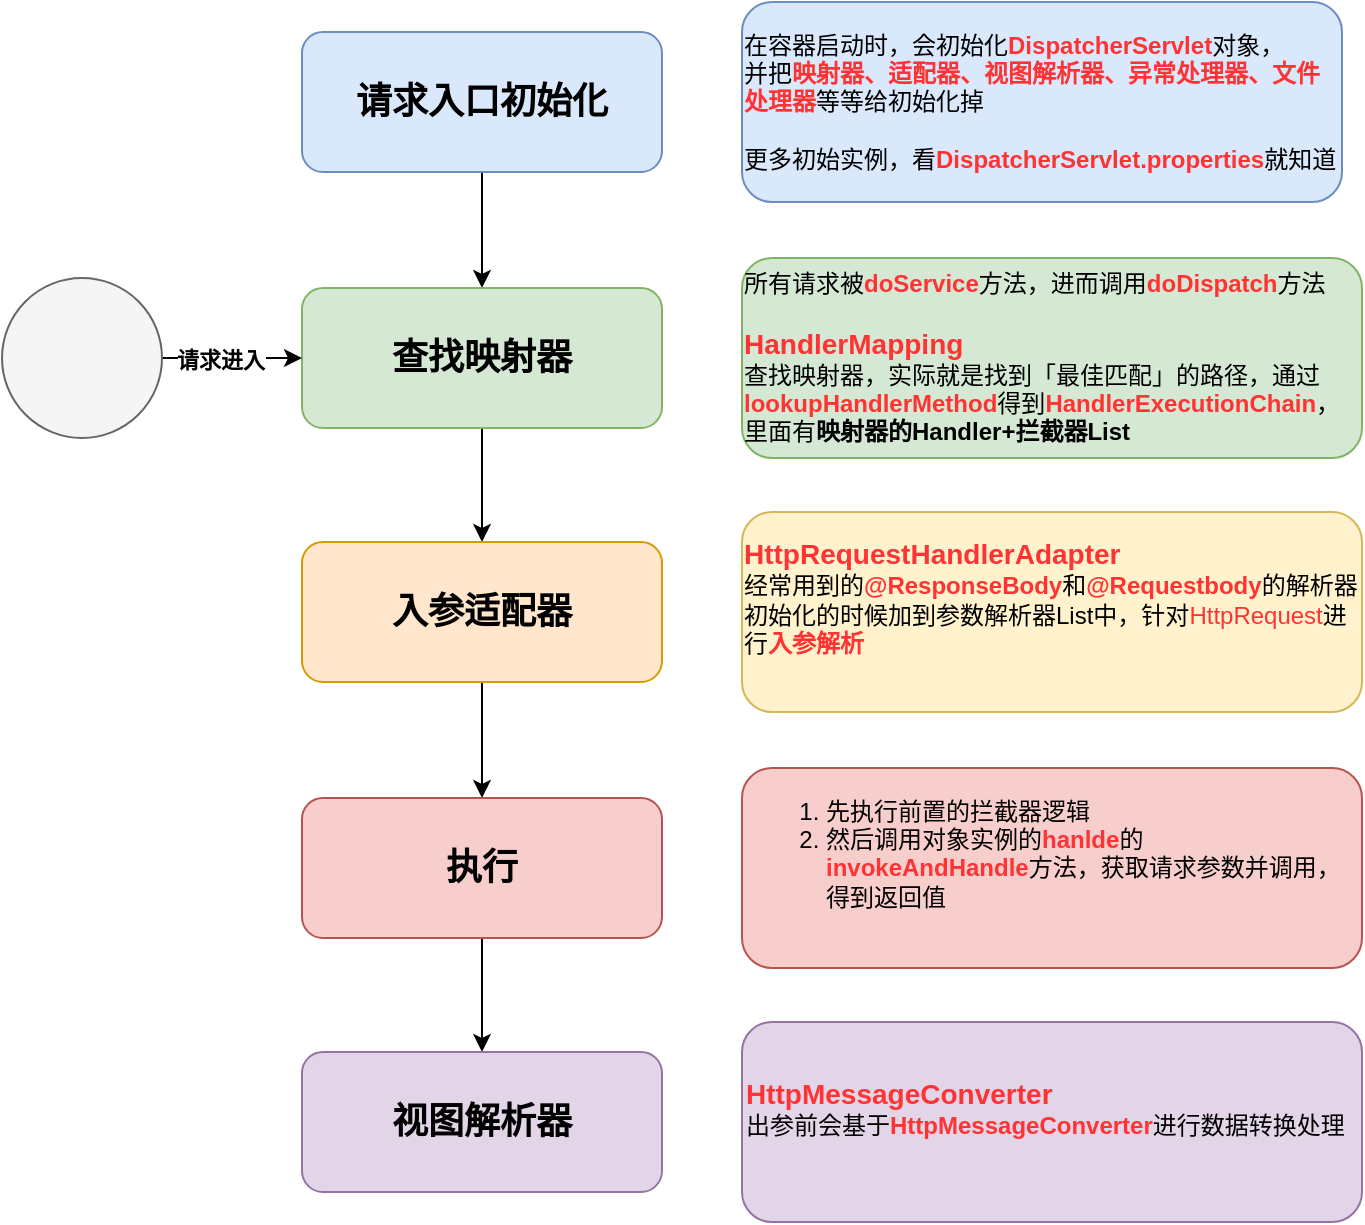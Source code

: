 <mxfile version="22.0.8" type="github">
  <diagram name="第 1 页" id="d6skBZ3tBabhwGlFrpQZ">
    <mxGraphModel dx="1092" dy="688" grid="1" gridSize="10" guides="1" tooltips="1" connect="1" arrows="1" fold="1" page="1" pageScale="1" pageWidth="827" pageHeight="1169" math="0" shadow="0">
      <root>
        <mxCell id="0" />
        <mxCell id="1" parent="0" />
        <mxCell id="_Cvo0A3EhG1lOwUWHFWV-3" value="" style="edgeStyle=orthogonalEdgeStyle;rounded=0;orthogonalLoop=1;jettySize=auto;html=1;fontStyle=1" edge="1" parent="1" source="_Cvo0A3EhG1lOwUWHFWV-1" target="_Cvo0A3EhG1lOwUWHFWV-2">
          <mxGeometry relative="1" as="geometry" />
        </mxCell>
        <mxCell id="_Cvo0A3EhG1lOwUWHFWV-1" value="&lt;font style=&quot;font-size: 18px;&quot;&gt;请求入口初始化&lt;/font&gt;" style="rounded=1;whiteSpace=wrap;html=1;fillColor=#dae8fc;strokeColor=#6c8ebf;fontStyle=1;" vertex="1" parent="1">
          <mxGeometry x="150" y="90" width="180" height="70" as="geometry" />
        </mxCell>
        <mxCell id="_Cvo0A3EhG1lOwUWHFWV-5" value="" style="edgeStyle=orthogonalEdgeStyle;rounded=0;orthogonalLoop=1;jettySize=auto;html=1;fontStyle=1" edge="1" parent="1" source="_Cvo0A3EhG1lOwUWHFWV-2" target="_Cvo0A3EhG1lOwUWHFWV-4">
          <mxGeometry relative="1" as="geometry" />
        </mxCell>
        <mxCell id="_Cvo0A3EhG1lOwUWHFWV-2" value="&lt;font style=&quot;font-size: 18px;&quot;&gt;查找映射器&lt;/font&gt;" style="rounded=1;whiteSpace=wrap;html=1;fillColor=#d5e8d4;strokeColor=#82b366;fontStyle=1;" vertex="1" parent="1">
          <mxGeometry x="150" y="218" width="180" height="70" as="geometry" />
        </mxCell>
        <mxCell id="_Cvo0A3EhG1lOwUWHFWV-7" value="" style="edgeStyle=orthogonalEdgeStyle;rounded=0;orthogonalLoop=1;jettySize=auto;html=1;fontStyle=1" edge="1" parent="1" source="_Cvo0A3EhG1lOwUWHFWV-4" target="_Cvo0A3EhG1lOwUWHFWV-6">
          <mxGeometry relative="1" as="geometry" />
        </mxCell>
        <mxCell id="_Cvo0A3EhG1lOwUWHFWV-4" value="&lt;font style=&quot;font-size: 18px;&quot;&gt;入参适配器&lt;/font&gt;" style="rounded=1;whiteSpace=wrap;html=1;fillColor=#ffe6cc;strokeColor=#d79b00;fontStyle=1;" vertex="1" parent="1">
          <mxGeometry x="150" y="345" width="180" height="70" as="geometry" />
        </mxCell>
        <mxCell id="_Cvo0A3EhG1lOwUWHFWV-9" value="" style="edgeStyle=orthogonalEdgeStyle;rounded=0;orthogonalLoop=1;jettySize=auto;html=1;fontStyle=1" edge="1" parent="1" source="_Cvo0A3EhG1lOwUWHFWV-6" target="_Cvo0A3EhG1lOwUWHFWV-8">
          <mxGeometry relative="1" as="geometry" />
        </mxCell>
        <mxCell id="_Cvo0A3EhG1lOwUWHFWV-6" value="&lt;font style=&quot;font-size: 18px;&quot;&gt;执行&lt;/font&gt;" style="rounded=1;whiteSpace=wrap;html=1;fillColor=#f8cecc;strokeColor=#b85450;fontStyle=1;" vertex="1" parent="1">
          <mxGeometry x="150" y="473" width="180" height="70" as="geometry" />
        </mxCell>
        <mxCell id="_Cvo0A3EhG1lOwUWHFWV-8" value="&lt;font style=&quot;font-size: 18px;&quot;&gt;视图解析器&lt;/font&gt;" style="rounded=1;whiteSpace=wrap;html=1;fillColor=#e1d5e7;strokeColor=#9673a6;fontStyle=1;" vertex="1" parent="1">
          <mxGeometry x="150" y="600" width="180" height="70" as="geometry" />
        </mxCell>
        <mxCell id="_Cvo0A3EhG1lOwUWHFWV-10" value="&lt;div style=&quot;text-align: left;&quot;&gt;&lt;span style=&quot;background-color: initial;&quot;&gt;在容器启动时，会初始化&lt;/span&gt;&lt;span style=&quot;background-color: initial;&quot;&gt;&lt;font color=&quot;#ff3333&quot;&gt;&lt;b&gt;DispatcherServlet&lt;/b&gt;&lt;/font&gt;对象，&lt;/span&gt;&lt;/div&gt;&lt;span style=&quot;background-color: initial;&quot;&gt;&lt;div style=&quot;&quot;&gt;&lt;div style=&quot;text-align: left;&quot;&gt;&lt;span style=&quot;background-color: initial;&quot;&gt;并把&lt;b&gt;&lt;font color=&quot;#ff3333&quot;&gt;映射器、适配器、视图解析器、异常处理器、文件处理器&lt;/font&gt;&lt;/b&gt;等等给初始化掉&lt;/span&gt;&lt;/div&gt;&lt;span style=&quot;background-color: initial;&quot;&gt;&lt;div style=&quot;text-align: left;&quot;&gt;&lt;br&gt;&lt;/div&gt;&lt;div style=&quot;text-align: left;&quot;&gt;&lt;span style=&quot;background-color: initial;&quot;&gt;更多初始实例，看&lt;b&gt;&lt;font color=&quot;#ff3333&quot;&gt;DispatcherServlet.properties&lt;/font&gt;&lt;/b&gt;就知道&lt;/span&gt;&lt;/div&gt;&lt;/span&gt;&lt;/div&gt;&lt;/span&gt;" style="rounded=1;whiteSpace=wrap;html=1;fillColor=#dae8fc;strokeColor=#6c8ebf;" vertex="1" parent="1">
          <mxGeometry x="370" y="75" width="300" height="100" as="geometry" />
        </mxCell>
        <mxCell id="_Cvo0A3EhG1lOwUWHFWV-12" style="edgeStyle=orthogonalEdgeStyle;rounded=0;orthogonalLoop=1;jettySize=auto;html=1;entryX=0;entryY=0.5;entryDx=0;entryDy=0;fontStyle=1" edge="1" parent="1" source="_Cvo0A3EhG1lOwUWHFWV-11" target="_Cvo0A3EhG1lOwUWHFWV-2">
          <mxGeometry relative="1" as="geometry" />
        </mxCell>
        <mxCell id="_Cvo0A3EhG1lOwUWHFWV-13" value="请求进入" style="edgeLabel;html=1;align=center;verticalAlign=middle;resizable=0;points=[];fontStyle=1" vertex="1" connectable="0" parent="_Cvo0A3EhG1lOwUWHFWV-12">
          <mxGeometry x="-0.187" y="-2" relative="1" as="geometry">
            <mxPoint y="-1" as="offset" />
          </mxGeometry>
        </mxCell>
        <mxCell id="_Cvo0A3EhG1lOwUWHFWV-11" value="" style="ellipse;whiteSpace=wrap;html=1;aspect=fixed;fillColor=#f5f5f5;fontColor=#333333;strokeColor=#666666;" vertex="1" parent="1">
          <mxGeometry y="213" width="80" height="80" as="geometry" />
        </mxCell>
        <mxCell id="_Cvo0A3EhG1lOwUWHFWV-14" value="&lt;div style=&quot;text-align: left;&quot;&gt;&lt;div class=&quot;lake-content&quot;&gt;所有请求被&lt;b&gt;&lt;font color=&quot;#ff3333&quot;&gt;doService&lt;/font&gt;&lt;/b&gt;方法，进而调用&lt;font color=&quot;#ff3333&quot;&gt;&lt;b&gt;doDispatch&lt;/b&gt;&lt;/font&gt;方法&lt;br&gt;&lt;br&gt;&lt;div class=&quot;lake-content&quot;&gt;&lt;font color=&quot;#ff3333&quot; style=&quot;font-size: 14px;&quot;&gt;&lt;b&gt;HandlerMapping&lt;/b&gt;&lt;/font&gt;&lt;/div&gt;查找映射器，实际就是找到「最佳匹配」的路径，通过&lt;font style=&quot;font-weight: bold;&quot; color=&quot;#ff3333&quot;&gt;lookupHandlerMethod&lt;/font&gt;&lt;font style=&quot;&quot;&gt;得到&lt;/font&gt;&lt;b&gt;&lt;font color=&quot;#ff3333&quot;&gt;HandlerExecutionChain&lt;/font&gt;&lt;/b&gt;，里面有&lt;b&gt;映射器的Handler+拦截器List&lt;/b&gt;&lt;br&gt;&lt;/div&gt;&lt;/div&gt;" style="rounded=1;whiteSpace=wrap;html=1;fillColor=#d5e8d4;strokeColor=#82b366;" vertex="1" parent="1">
          <mxGeometry x="370" y="203" width="310" height="100" as="geometry" />
        </mxCell>
        <mxCell id="_Cvo0A3EhG1lOwUWHFWV-16" value="&lt;div style=&quot;text-align: left;&quot;&gt;&lt;div class=&quot;lake-content&quot;&gt;&lt;div class=&quot;lake-content&quot;&gt;&lt;b&gt;&lt;font size=&quot;1&quot; color=&quot;#ff3333&quot;&gt;&lt;/font&gt;&lt;/b&gt;&lt;div class=&quot;lake-content&quot;&gt;&lt;b&gt;&lt;font style=&quot;font-size: 14px;&quot; color=&quot;#ff3333&quot;&gt;HttpRequestHandlerAdapter&lt;/font&gt;&lt;/b&gt;&lt;/div&gt;&lt;/div&gt;&lt;div class=&quot;lake-content&quot;&gt;经常用到的&lt;b&gt;&lt;font color=&quot;#ff3333&quot;&gt;@ResponseBody&lt;/font&gt;&lt;/b&gt;和&lt;b&gt;&lt;font color=&quot;#ff3333&quot;&gt;@Requestbody&lt;/font&gt;&lt;/b&gt;的解析器&lt;/div&gt;&lt;div class=&quot;lake-content&quot;&gt;&lt;div class=&quot;lake-content&quot;&gt;初始化的时候加到参数解析器List中，针对&lt;font color=&quot;#ff3333&quot;&gt;HttpRequest&lt;/font&gt;进行&lt;b&gt;&lt;font color=&quot;#ff3333&quot;&gt;入参解析&lt;/font&gt;&lt;/b&gt;&lt;/div&gt;&lt;div class=&quot;lake-content&quot;&gt;&lt;br&gt;&lt;/div&gt;&lt;/div&gt;&lt;/div&gt;&lt;/div&gt;" style="rounded=1;whiteSpace=wrap;html=1;fillColor=#fff2cc;strokeColor=#d6b656;" vertex="1" parent="1">
          <mxGeometry x="370" y="330" width="310" height="100" as="geometry" />
        </mxCell>
        <mxCell id="_Cvo0A3EhG1lOwUWHFWV-17" value="&lt;div style=&quot;&quot;&gt;&lt;div class=&quot;lake-content&quot;&gt;&lt;div class=&quot;lake-content&quot;&gt;&lt;ol&gt;&lt;li&gt;&lt;span style=&quot;background-color: initial;&quot;&gt;先执行前置的拦截器逻辑&lt;/span&gt;&lt;/li&gt;&lt;li&gt;然后调用对象实例的&lt;b&gt;&lt;font color=&quot;#ff3333&quot;&gt;hanlde&lt;/font&gt;&lt;/b&gt;的&lt;div class=&quot;lake-content&quot;&gt;&lt;b&gt;&lt;font color=&quot;#ff3333&quot;&gt;invokeAndHandle&lt;/font&gt;&lt;/b&gt;方法，获取请求参数并调用，得到返回值&lt;/div&gt;&lt;/li&gt;&lt;/ol&gt;&lt;/div&gt;&lt;div class=&quot;lake-content&quot;&gt;&lt;div class=&quot;lake-content&quot;&gt;&lt;br&gt;&lt;/div&gt;&lt;/div&gt;&lt;/div&gt;&lt;/div&gt;" style="rounded=1;whiteSpace=wrap;html=1;fillColor=#f8cecc;strokeColor=#b85450;align=left;" vertex="1" parent="1">
          <mxGeometry x="370" y="458" width="310" height="100" as="geometry" />
        </mxCell>
        <mxCell id="_Cvo0A3EhG1lOwUWHFWV-18" value="&lt;div style=&quot;&quot;&gt;&lt;div class=&quot;lake-content&quot;&gt;&lt;div class=&quot;lake-content&quot;&gt;&lt;b style=&quot;border-color: var(--border-color);&quot;&gt;&lt;font style=&quot;border-color: var(--border-color); font-size: 14px;&quot; color=&quot;#ff3333&quot;&gt;HttpMessageConverter&lt;/font&gt;&lt;/b&gt;&lt;span style=&quot;background-color: initial;&quot;&gt;&lt;br&gt;&lt;/span&gt;&lt;/div&gt;&lt;div class=&quot;lake-content&quot;&gt;&lt;span style=&quot;background-color: initial;&quot;&gt;出参前会基于&lt;/span&gt;&lt;span style=&quot;background-color: initial;&quot;&gt;&lt;b&gt;&lt;font color=&quot;#ff3333&quot;&gt;HttpMessageConverter&lt;/font&gt;&lt;/b&gt;进行数据转换处理&lt;/span&gt;&lt;/div&gt;&lt;div class=&quot;lake-content&quot;&gt;&lt;div class=&quot;lake-content&quot;&gt;&lt;br&gt;&lt;/div&gt;&lt;/div&gt;&lt;/div&gt;&lt;/div&gt;" style="rounded=1;whiteSpace=wrap;html=1;fillColor=#e1d5e7;strokeColor=#9673a6;align=left;" vertex="1" parent="1">
          <mxGeometry x="370" y="585" width="310" height="100" as="geometry" />
        </mxCell>
      </root>
    </mxGraphModel>
  </diagram>
</mxfile>
